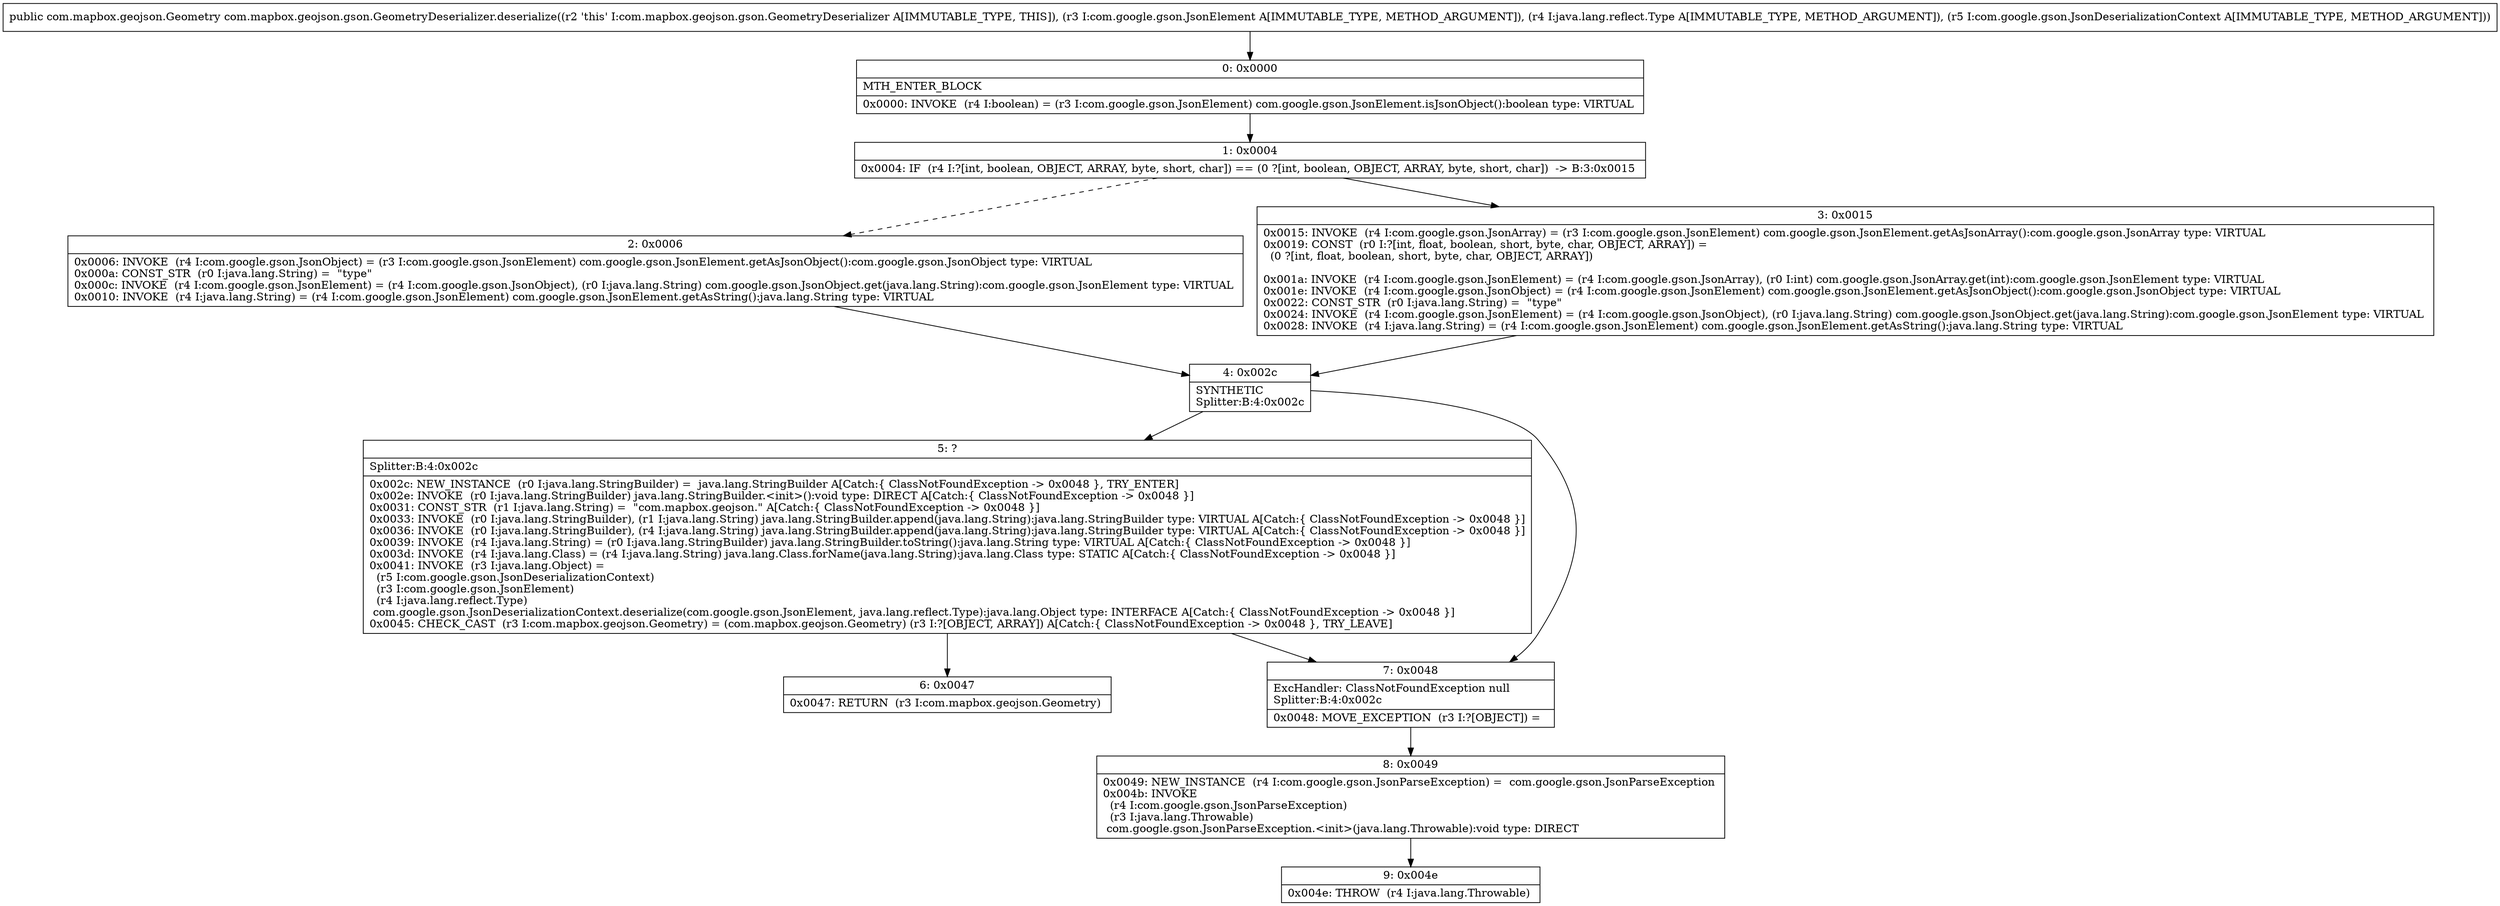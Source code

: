 digraph "CFG forcom.mapbox.geojson.gson.GeometryDeserializer.deserialize(Lcom\/google\/gson\/JsonElement;Ljava\/lang\/reflect\/Type;Lcom\/google\/gson\/JsonDeserializationContext;)Lcom\/mapbox\/geojson\/Geometry;" {
Node_0 [shape=record,label="{0\:\ 0x0000|MTH_ENTER_BLOCK\l|0x0000: INVOKE  (r4 I:boolean) = (r3 I:com.google.gson.JsonElement) com.google.gson.JsonElement.isJsonObject():boolean type: VIRTUAL \l}"];
Node_1 [shape=record,label="{1\:\ 0x0004|0x0004: IF  (r4 I:?[int, boolean, OBJECT, ARRAY, byte, short, char]) == (0 ?[int, boolean, OBJECT, ARRAY, byte, short, char])  \-\> B:3:0x0015 \l}"];
Node_2 [shape=record,label="{2\:\ 0x0006|0x0006: INVOKE  (r4 I:com.google.gson.JsonObject) = (r3 I:com.google.gson.JsonElement) com.google.gson.JsonElement.getAsJsonObject():com.google.gson.JsonObject type: VIRTUAL \l0x000a: CONST_STR  (r0 I:java.lang.String) =  \"type\" \l0x000c: INVOKE  (r4 I:com.google.gson.JsonElement) = (r4 I:com.google.gson.JsonObject), (r0 I:java.lang.String) com.google.gson.JsonObject.get(java.lang.String):com.google.gson.JsonElement type: VIRTUAL \l0x0010: INVOKE  (r4 I:java.lang.String) = (r4 I:com.google.gson.JsonElement) com.google.gson.JsonElement.getAsString():java.lang.String type: VIRTUAL \l}"];
Node_3 [shape=record,label="{3\:\ 0x0015|0x0015: INVOKE  (r4 I:com.google.gson.JsonArray) = (r3 I:com.google.gson.JsonElement) com.google.gson.JsonElement.getAsJsonArray():com.google.gson.JsonArray type: VIRTUAL \l0x0019: CONST  (r0 I:?[int, float, boolean, short, byte, char, OBJECT, ARRAY]) = \l  (0 ?[int, float, boolean, short, byte, char, OBJECT, ARRAY])\l \l0x001a: INVOKE  (r4 I:com.google.gson.JsonElement) = (r4 I:com.google.gson.JsonArray), (r0 I:int) com.google.gson.JsonArray.get(int):com.google.gson.JsonElement type: VIRTUAL \l0x001e: INVOKE  (r4 I:com.google.gson.JsonObject) = (r4 I:com.google.gson.JsonElement) com.google.gson.JsonElement.getAsJsonObject():com.google.gson.JsonObject type: VIRTUAL \l0x0022: CONST_STR  (r0 I:java.lang.String) =  \"type\" \l0x0024: INVOKE  (r4 I:com.google.gson.JsonElement) = (r4 I:com.google.gson.JsonObject), (r0 I:java.lang.String) com.google.gson.JsonObject.get(java.lang.String):com.google.gson.JsonElement type: VIRTUAL \l0x0028: INVOKE  (r4 I:java.lang.String) = (r4 I:com.google.gson.JsonElement) com.google.gson.JsonElement.getAsString():java.lang.String type: VIRTUAL \l}"];
Node_4 [shape=record,label="{4\:\ 0x002c|SYNTHETIC\lSplitter:B:4:0x002c\l}"];
Node_5 [shape=record,label="{5\:\ ?|Splitter:B:4:0x002c\l|0x002c: NEW_INSTANCE  (r0 I:java.lang.StringBuilder) =  java.lang.StringBuilder A[Catch:\{ ClassNotFoundException \-\> 0x0048 \}, TRY_ENTER]\l0x002e: INVOKE  (r0 I:java.lang.StringBuilder) java.lang.StringBuilder.\<init\>():void type: DIRECT A[Catch:\{ ClassNotFoundException \-\> 0x0048 \}]\l0x0031: CONST_STR  (r1 I:java.lang.String) =  \"com.mapbox.geojson.\" A[Catch:\{ ClassNotFoundException \-\> 0x0048 \}]\l0x0033: INVOKE  (r0 I:java.lang.StringBuilder), (r1 I:java.lang.String) java.lang.StringBuilder.append(java.lang.String):java.lang.StringBuilder type: VIRTUAL A[Catch:\{ ClassNotFoundException \-\> 0x0048 \}]\l0x0036: INVOKE  (r0 I:java.lang.StringBuilder), (r4 I:java.lang.String) java.lang.StringBuilder.append(java.lang.String):java.lang.StringBuilder type: VIRTUAL A[Catch:\{ ClassNotFoundException \-\> 0x0048 \}]\l0x0039: INVOKE  (r4 I:java.lang.String) = (r0 I:java.lang.StringBuilder) java.lang.StringBuilder.toString():java.lang.String type: VIRTUAL A[Catch:\{ ClassNotFoundException \-\> 0x0048 \}]\l0x003d: INVOKE  (r4 I:java.lang.Class) = (r4 I:java.lang.String) java.lang.Class.forName(java.lang.String):java.lang.Class type: STATIC A[Catch:\{ ClassNotFoundException \-\> 0x0048 \}]\l0x0041: INVOKE  (r3 I:java.lang.Object) = \l  (r5 I:com.google.gson.JsonDeserializationContext)\l  (r3 I:com.google.gson.JsonElement)\l  (r4 I:java.lang.reflect.Type)\l com.google.gson.JsonDeserializationContext.deserialize(com.google.gson.JsonElement, java.lang.reflect.Type):java.lang.Object type: INTERFACE A[Catch:\{ ClassNotFoundException \-\> 0x0048 \}]\l0x0045: CHECK_CAST  (r3 I:com.mapbox.geojson.Geometry) = (com.mapbox.geojson.Geometry) (r3 I:?[OBJECT, ARRAY]) A[Catch:\{ ClassNotFoundException \-\> 0x0048 \}, TRY_LEAVE]\l}"];
Node_6 [shape=record,label="{6\:\ 0x0047|0x0047: RETURN  (r3 I:com.mapbox.geojson.Geometry) \l}"];
Node_7 [shape=record,label="{7\:\ 0x0048|ExcHandler: ClassNotFoundException null\lSplitter:B:4:0x002c\l|0x0048: MOVE_EXCEPTION  (r3 I:?[OBJECT]) =  \l}"];
Node_8 [shape=record,label="{8\:\ 0x0049|0x0049: NEW_INSTANCE  (r4 I:com.google.gson.JsonParseException) =  com.google.gson.JsonParseException \l0x004b: INVOKE  \l  (r4 I:com.google.gson.JsonParseException)\l  (r3 I:java.lang.Throwable)\l com.google.gson.JsonParseException.\<init\>(java.lang.Throwable):void type: DIRECT \l}"];
Node_9 [shape=record,label="{9\:\ 0x004e|0x004e: THROW  (r4 I:java.lang.Throwable) \l}"];
MethodNode[shape=record,label="{public com.mapbox.geojson.Geometry com.mapbox.geojson.gson.GeometryDeserializer.deserialize((r2 'this' I:com.mapbox.geojson.gson.GeometryDeserializer A[IMMUTABLE_TYPE, THIS]), (r3 I:com.google.gson.JsonElement A[IMMUTABLE_TYPE, METHOD_ARGUMENT]), (r4 I:java.lang.reflect.Type A[IMMUTABLE_TYPE, METHOD_ARGUMENT]), (r5 I:com.google.gson.JsonDeserializationContext A[IMMUTABLE_TYPE, METHOD_ARGUMENT])) }"];
MethodNode -> Node_0;
Node_0 -> Node_1;
Node_1 -> Node_2[style=dashed];
Node_1 -> Node_3;
Node_2 -> Node_4;
Node_3 -> Node_4;
Node_4 -> Node_5;
Node_4 -> Node_7;
Node_5 -> Node_6;
Node_5 -> Node_7;
Node_7 -> Node_8;
Node_8 -> Node_9;
}

